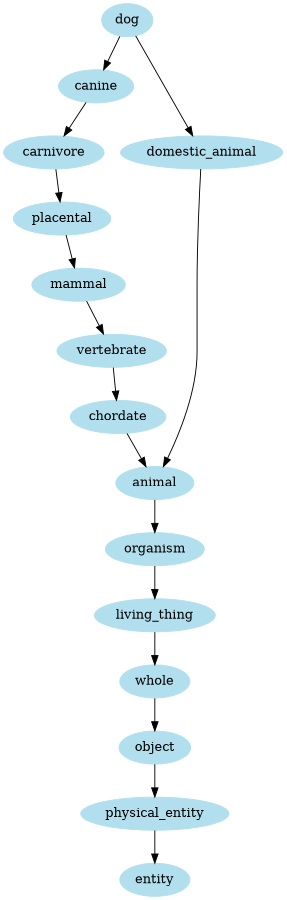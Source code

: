 digraph unix {
	node [color=lightblue2 style=filled]
	size="6,6"
	dog -> canine
	canine -> carnivore
	carnivore -> placental
	placental -> mammal
	mammal -> vertebrate
	vertebrate -> chordate
	chordate -> animal
	animal -> organism
	organism -> living_thing
	living_thing -> whole
	whole -> object
	object -> physical_entity
	physical_entity -> entity
	dog -> domestic_animal
	domestic_animal -> animal
}
